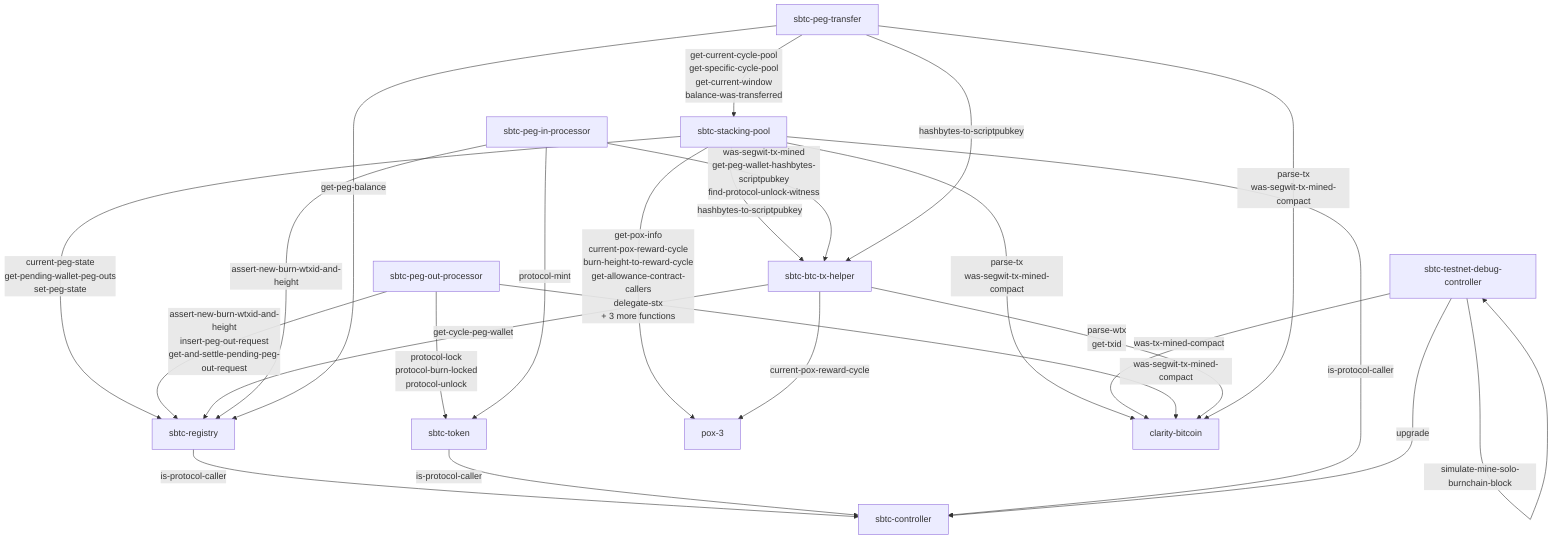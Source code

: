 graph TD
  sbtc-registry -->|is-protocol-caller| sbtc-controller
  sbtc-token -->|is-protocol-caller| sbtc-controller
  sbtc-stacking-pool -->|get-pox-info\ncurrent-pox-reward-cycle\nburn-height-to-reward-cycle\nget-allowance-contract-callers\ndelegate-stx\n+ 3 more functions| pox-3
  sbtc-stacking-pool -->|is-protocol-caller| sbtc-controller
  sbtc-stacking-pool -->|current-peg-state\nget-pending-wallet-peg-outs\nset-peg-state| sbtc-registry
  sbtc-stacking-pool -->|parse-tx\nwas-segwit-tx-mined-compact| clarity-bitcoin
  sbtc-stacking-pool -->|hashbytes-to-scriptpubkey| sbtc-btc-tx-helper
  sbtc-testnet-debug-controller -->|upgrade| sbtc-controller
  sbtc-testnet-debug-controller -->|simulate-mine-solo-burnchain-block| sbtc-testnet-debug-controller
  sbtc-testnet-debug-controller -->|was-tx-mined-compact| clarity-bitcoin
  sbtc-peg-out-processor -->|was-segwit-tx-mined-compact| clarity-bitcoin
  sbtc-peg-out-processor -->|assert-new-burn-wtxid-and-height\ninsert-peg-out-request\nget-and-settle-pending-peg-out-request| sbtc-registry
  sbtc-peg-out-processor -->|protocol-lock\nprotocol-burn-locked\nprotocol-unlock| sbtc-token
  sbtc-btc-tx-helper -->|parse-wtx\nget-txid| clarity-bitcoin
  sbtc-btc-tx-helper -->|current-pox-reward-cycle| pox-3
  sbtc-btc-tx-helper -->|get-cycle-peg-wallet| sbtc-registry
  sbtc-peg-in-processor -->|was-segwit-tx-mined\nget-peg-wallet-hashbytes-scriptpubkey\nfind-protocol-unlock-witness| sbtc-btc-tx-helper
  sbtc-peg-in-processor -->|assert-new-burn-wtxid-and-height| sbtc-registry
  sbtc-peg-in-processor -->|protocol-mint| sbtc-token
  sbtc-peg-transfer -->|get-current-cycle-pool\nget-specific-cycle-pool\nget-current-window\nbalance-was-transferred| sbtc-stacking-pool
  sbtc-peg-transfer -->|get-peg-balance| sbtc-registry
  sbtc-peg-transfer -->|parse-tx\nwas-segwit-tx-mined-compact| clarity-bitcoin
  sbtc-peg-transfer -->|hashbytes-to-scriptpubkey| sbtc-btc-tx-helper